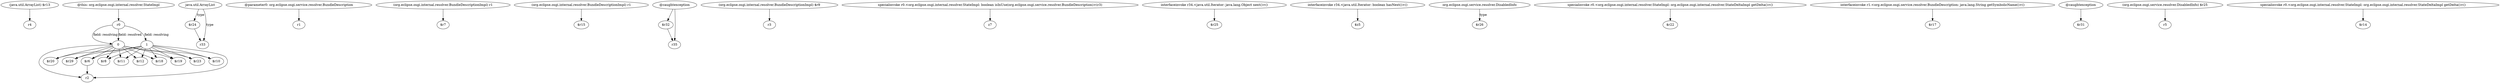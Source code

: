 digraph g {
0[label="(java.util.ArrayList) $r13"]
1[label="r4"]
0->1[label=""]
2[label="r0"]
3[label="0"]
2->3[label="field: resolved"]
2->3[label="field: resolving"]
4[label="1"]
2->4[label="field: resolving"]
5[label="$r20"]
3->5[label=""]
6[label="$r29"]
3->6[label=""]
4->5[label=""]
7[label="@this: org.eclipse.osgi.internal.resolver.StateImpl"]
7->2[label=""]
8[label="java.util.ArrayList"]
9[label="$r24"]
8->9[label="type"]
10[label="@parameter0: org.eclipse.osgi.service.resolver.BundleDescription"]
11[label="r1"]
10->11[label=""]
12[label="(org.eclipse.osgi.internal.resolver.BundleDescriptionImpl) r1"]
13[label="$r7"]
12->13[label=""]
14[label="$r6"]
15[label="r2"]
14->15[label=""]
16[label="(org.eclipse.osgi.internal.resolver.BundleDescriptionImpl) r1"]
17[label="$r15"]
16->17[label=""]
4->15[label=""]
18[label="$r18"]
4->18[label=""]
3->18[label=""]
3->15[label=""]
19[label="$r32"]
20[label="r35"]
19->20[label=""]
21[label="(org.eclipse.osgi.internal.resolver.BundleDescriptionImpl) $r9"]
22[label="r3"]
21->22[label=""]
4->6[label=""]
23[label="specialinvoke r0.<org.eclipse.osgi.internal.resolver.StateImpl: boolean isInUse(org.eclipse.osgi.service.resolver.BundleDescription)>(r3)"]
24[label="z7"]
23->24[label=""]
25[label="interfaceinvoke r34.<java.util.Iterator: java.lang.Object next()>()"]
26[label="$r25"]
25->26[label=""]
27[label="interfaceinvoke r34.<java.util.Iterator: boolean hasNext()>()"]
28[label="$z5"]
27->28[label=""]
29[label="org.eclipse.osgi.service.resolver.DisabledInfo"]
30[label="$r26"]
29->30[label="type"]
31[label="$r8"]
4->31[label=""]
32[label="specialinvoke r0.<org.eclipse.osgi.internal.resolver.StateImpl: org.eclipse.osgi.internal.resolver.StateDeltaImpl getDelta()>()"]
33[label="$r22"]
32->33[label=""]
34[label="$r19"]
3->34[label=""]
4->34[label=""]
3->31[label=""]
35[label="r33"]
9->35[label=""]
36[label="$r11"]
4->36[label=""]
3->36[label=""]
37[label="interfaceinvoke r1.<org.eclipse.osgi.service.resolver.BundleDescription: java.lang.String getSymbolicName()>()"]
38[label="$r17"]
37->38[label=""]
39[label="@caughtexception"]
40[label="$r31"]
39->40[label=""]
8->35[label="type"]
41[label="@caughtexception"]
41->20[label=""]
42[label="$r23"]
3->42[label=""]
43[label="$r12"]
3->43[label=""]
4->43[label=""]
44[label="$r10"]
4->44[label=""]
45[label="(org.eclipse.osgi.service.resolver.DisabledInfo) $r25"]
46[label="r5"]
45->46[label=""]
47[label="specialinvoke r0.<org.eclipse.osgi.internal.resolver.StateImpl: org.eclipse.osgi.internal.resolver.StateDeltaImpl getDelta()>()"]
48[label="$r14"]
47->48[label=""]
4->42[label=""]
4->14[label=""]
41->19[label=""]
3->14[label=""]
3->44[label=""]
}